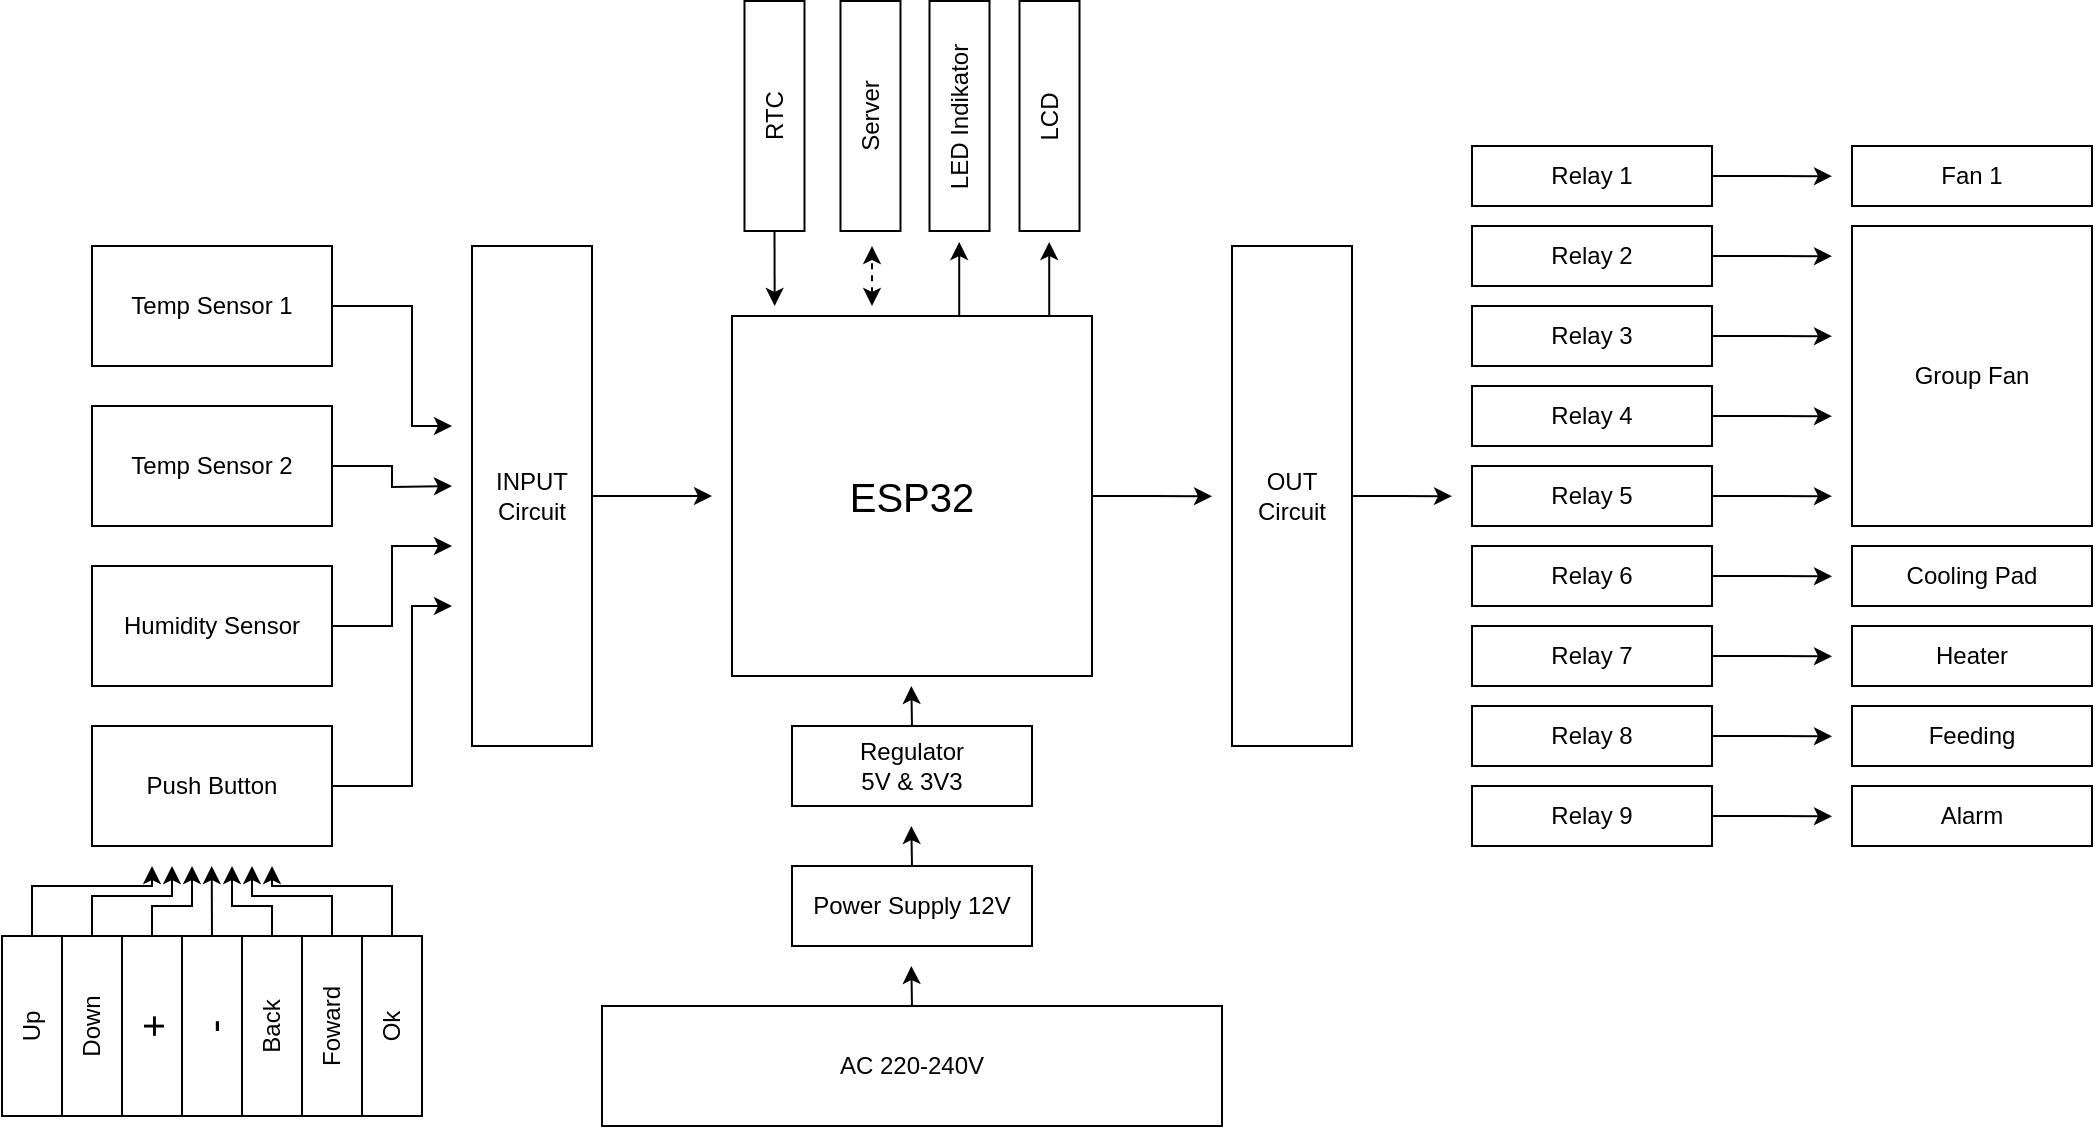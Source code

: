 <mxfile version="14.1.1" type="github">
  <diagram id="56Go-gq-7w3DxhV44uWK" name="Page-1">
    <mxGraphModel dx="1632" dy="707" grid="1" gridSize="10" guides="1" tooltips="1" connect="1" arrows="1" fold="1" page="1" pageScale="1" pageWidth="850" pageHeight="1100" math="0" shadow="0">
      <root>
        <mxCell id="0" />
        <mxCell id="1" parent="0" />
        <mxCell id="k7p3xYgrQuZx1QTl7_Ga-54" style="edgeStyle=orthogonalEdgeStyle;rounded=0;orthogonalLoop=1;jettySize=auto;html=1;exitX=1;exitY=0.5;exitDx=0;exitDy=0;" edge="1" parent="1" source="k7p3xYgrQuZx1QTl7_Ga-2">
          <mxGeometry relative="1" as="geometry">
            <mxPoint x="590" y="285.167" as="targetPoint" />
          </mxGeometry>
        </mxCell>
        <mxCell id="k7p3xYgrQuZx1QTl7_Ga-2" value="&lt;font style=&quot;font-size: 20px&quot;&gt;ESP32&lt;/font&gt;" style="whiteSpace=wrap;html=1;aspect=fixed;" vertex="1" parent="1">
          <mxGeometry x="350" y="195" width="180" height="180" as="geometry" />
        </mxCell>
        <mxCell id="k7p3xYgrQuZx1QTl7_Ga-68" style="edgeStyle=orthogonalEdgeStyle;rounded=0;orthogonalLoop=1;jettySize=auto;html=1;exitX=1;exitY=0.5;exitDx=0;exitDy=0;" edge="1" parent="1" source="k7p3xYgrQuZx1QTl7_Ga-3">
          <mxGeometry relative="1" as="geometry">
            <mxPoint x="710" y="285.103" as="targetPoint" />
          </mxGeometry>
        </mxCell>
        <mxCell id="k7p3xYgrQuZx1QTl7_Ga-3" value="&lt;div&gt;OUT&lt;/div&gt;Circuit" style="rounded=0;whiteSpace=wrap;html=1;" vertex="1" parent="1">
          <mxGeometry x="600" y="160" width="60" height="250" as="geometry" />
        </mxCell>
        <mxCell id="k7p3xYgrQuZx1QTl7_Ga-53" style="edgeStyle=orthogonalEdgeStyle;rounded=0;orthogonalLoop=1;jettySize=auto;html=1;exitX=1;exitY=0.5;exitDx=0;exitDy=0;" edge="1" parent="1" source="k7p3xYgrQuZx1QTl7_Ga-5">
          <mxGeometry relative="1" as="geometry">
            <mxPoint x="340" y="285" as="targetPoint" />
          </mxGeometry>
        </mxCell>
        <mxCell id="k7p3xYgrQuZx1QTl7_Ga-5" value="&lt;div&gt;INPUT&lt;br&gt;&lt;/div&gt;Circuit" style="rounded=0;whiteSpace=wrap;html=1;" vertex="1" parent="1">
          <mxGeometry x="220" y="160" width="60" height="250" as="geometry" />
        </mxCell>
        <mxCell id="k7p3xYgrQuZx1QTl7_Ga-42" style="edgeStyle=orthogonalEdgeStyle;rounded=0;orthogonalLoop=1;jettySize=auto;html=1;exitX=1;exitY=0.5;exitDx=0;exitDy=0;" edge="1" parent="1" source="k7p3xYgrQuZx1QTl7_Ga-6">
          <mxGeometry relative="1" as="geometry">
            <mxPoint x="210" y="250" as="targetPoint" />
            <Array as="points">
              <mxPoint x="190" y="190" />
              <mxPoint x="190" y="250" />
            </Array>
          </mxGeometry>
        </mxCell>
        <mxCell id="k7p3xYgrQuZx1QTl7_Ga-6" value="Temp Sensor 1" style="rounded=0;whiteSpace=wrap;html=1;" vertex="1" parent="1">
          <mxGeometry x="30" y="160" width="120" height="60" as="geometry" />
        </mxCell>
        <mxCell id="k7p3xYgrQuZx1QTl7_Ga-43" style="edgeStyle=orthogonalEdgeStyle;rounded=0;orthogonalLoop=1;jettySize=auto;html=1;exitX=1;exitY=0.5;exitDx=0;exitDy=0;" edge="1" parent="1" source="k7p3xYgrQuZx1QTl7_Ga-7">
          <mxGeometry relative="1" as="geometry">
            <mxPoint x="210" y="280" as="targetPoint" />
          </mxGeometry>
        </mxCell>
        <mxCell id="k7p3xYgrQuZx1QTl7_Ga-7" value="Temp Sensor 2" style="rounded=0;whiteSpace=wrap;html=1;" vertex="1" parent="1">
          <mxGeometry x="30" y="240" width="120" height="60" as="geometry" />
        </mxCell>
        <mxCell id="k7p3xYgrQuZx1QTl7_Ga-44" style="edgeStyle=orthogonalEdgeStyle;rounded=0;orthogonalLoop=1;jettySize=auto;html=1;exitX=1;exitY=0.5;exitDx=0;exitDy=0;" edge="1" parent="1" source="k7p3xYgrQuZx1QTl7_Ga-8">
          <mxGeometry relative="1" as="geometry">
            <mxPoint x="210" y="310" as="targetPoint" />
            <Array as="points">
              <mxPoint x="180" y="350" />
              <mxPoint x="180" y="310" />
              <mxPoint x="210" y="310" />
            </Array>
          </mxGeometry>
        </mxCell>
        <mxCell id="k7p3xYgrQuZx1QTl7_Ga-8" value="Humidity Sensor" style="rounded=0;whiteSpace=wrap;html=1;" vertex="1" parent="1">
          <mxGeometry x="30" y="320" width="120" height="60" as="geometry" />
        </mxCell>
        <mxCell id="k7p3xYgrQuZx1QTl7_Ga-45" style="edgeStyle=orthogonalEdgeStyle;rounded=0;orthogonalLoop=1;jettySize=auto;html=1;exitX=1;exitY=0.5;exitDx=0;exitDy=0;" edge="1" parent="1" source="k7p3xYgrQuZx1QTl7_Ga-9">
          <mxGeometry relative="1" as="geometry">
            <mxPoint x="210" y="340" as="targetPoint" />
            <Array as="points">
              <mxPoint x="190" y="430" />
              <mxPoint x="190" y="340" />
              <mxPoint x="210" y="340" />
            </Array>
          </mxGeometry>
        </mxCell>
        <mxCell id="k7p3xYgrQuZx1QTl7_Ga-9" value="Push Button" style="rounded=0;whiteSpace=wrap;html=1;" vertex="1" parent="1">
          <mxGeometry x="30" y="400" width="120" height="60" as="geometry" />
        </mxCell>
        <mxCell id="k7p3xYgrQuZx1QTl7_Ga-52" style="edgeStyle=orthogonalEdgeStyle;rounded=0;orthogonalLoop=1;jettySize=auto;html=1;exitX=1;exitY=0.5;exitDx=0;exitDy=0;" edge="1" parent="1" source="k7p3xYgrQuZx1QTl7_Ga-10">
          <mxGeometry relative="1" as="geometry">
            <mxPoint x="60" y="470" as="targetPoint" />
            <Array as="points">
              <mxPoint y="480" />
              <mxPoint x="60" y="480" />
            </Array>
          </mxGeometry>
        </mxCell>
        <mxCell id="k7p3xYgrQuZx1QTl7_Ga-10" value="Up" style="rounded=0;whiteSpace=wrap;html=1;rotation=-90;" vertex="1" parent="1">
          <mxGeometry x="-45" y="535" width="90" height="30" as="geometry" />
        </mxCell>
        <mxCell id="k7p3xYgrQuZx1QTl7_Ga-50" style="edgeStyle=orthogonalEdgeStyle;rounded=0;orthogonalLoop=1;jettySize=auto;html=1;exitX=1;exitY=0.5;exitDx=0;exitDy=0;" edge="1" parent="1" source="k7p3xYgrQuZx1QTl7_Ga-11">
          <mxGeometry relative="1" as="geometry">
            <mxPoint x="70" y="470" as="targetPoint" />
            <Array as="points">
              <mxPoint x="30" y="485" />
              <mxPoint x="70" y="485" />
            </Array>
          </mxGeometry>
        </mxCell>
        <mxCell id="k7p3xYgrQuZx1QTl7_Ga-11" value="Down" style="rounded=0;whiteSpace=wrap;html=1;rotation=-90;" vertex="1" parent="1">
          <mxGeometry x="-15" y="535" width="90" height="30" as="geometry" />
        </mxCell>
        <mxCell id="k7p3xYgrQuZx1QTl7_Ga-47" style="edgeStyle=orthogonalEdgeStyle;rounded=0;orthogonalLoop=1;jettySize=auto;html=1;exitX=1;exitY=0.5;exitDx=0;exitDy=0;" edge="1" parent="1" source="k7p3xYgrQuZx1QTl7_Ga-12">
          <mxGeometry relative="1" as="geometry">
            <mxPoint x="80" y="470" as="targetPoint" />
            <Array as="points">
              <mxPoint x="60" y="490" />
              <mxPoint x="80" y="490" />
            </Array>
          </mxGeometry>
        </mxCell>
        <mxCell id="k7p3xYgrQuZx1QTl7_Ga-12" value="&lt;font style=&quot;font-size: 20px&quot;&gt;+&lt;/font&gt;" style="rounded=0;whiteSpace=wrap;html=1;rotation=-90;" vertex="1" parent="1">
          <mxGeometry x="15" y="535" width="90" height="30" as="geometry" />
        </mxCell>
        <mxCell id="k7p3xYgrQuZx1QTl7_Ga-46" style="edgeStyle=orthogonalEdgeStyle;rounded=0;orthogonalLoop=1;jettySize=auto;html=1;exitX=1;exitY=0.5;exitDx=0;exitDy=0;" edge="1" parent="1" source="k7p3xYgrQuZx1QTl7_Ga-14">
          <mxGeometry relative="1" as="geometry">
            <mxPoint x="89.857" y="470" as="targetPoint" />
          </mxGeometry>
        </mxCell>
        <mxCell id="k7p3xYgrQuZx1QTl7_Ga-14" value="&lt;font style=&quot;font-size: 20px&quot;&gt;-&lt;/font&gt;" style="rounded=0;whiteSpace=wrap;html=1;rotation=-90;" vertex="1" parent="1">
          <mxGeometry x="45" y="535" width="90" height="30" as="geometry" />
        </mxCell>
        <mxCell id="k7p3xYgrQuZx1QTl7_Ga-48" style="edgeStyle=orthogonalEdgeStyle;rounded=0;orthogonalLoop=1;jettySize=auto;html=1;exitX=1;exitY=0.5;exitDx=0;exitDy=0;" edge="1" parent="1" source="k7p3xYgrQuZx1QTl7_Ga-15">
          <mxGeometry relative="1" as="geometry">
            <mxPoint x="100" y="470" as="targetPoint" />
            <Array as="points">
              <mxPoint x="120" y="490" />
              <mxPoint x="100" y="490" />
            </Array>
          </mxGeometry>
        </mxCell>
        <mxCell id="k7p3xYgrQuZx1QTl7_Ga-15" value="Back" style="rounded=0;whiteSpace=wrap;html=1;rotation=-90;" vertex="1" parent="1">
          <mxGeometry x="75" y="535" width="90" height="30" as="geometry" />
        </mxCell>
        <mxCell id="k7p3xYgrQuZx1QTl7_Ga-49" style="edgeStyle=orthogonalEdgeStyle;rounded=0;orthogonalLoop=1;jettySize=auto;html=1;exitX=1;exitY=0.5;exitDx=0;exitDy=0;" edge="1" parent="1" source="k7p3xYgrQuZx1QTl7_Ga-16">
          <mxGeometry relative="1" as="geometry">
            <mxPoint x="110" y="470" as="targetPoint" />
            <Array as="points">
              <mxPoint x="150" y="485" />
              <mxPoint x="110" y="485" />
            </Array>
          </mxGeometry>
        </mxCell>
        <mxCell id="k7p3xYgrQuZx1QTl7_Ga-16" value="Foward" style="rounded=0;whiteSpace=wrap;html=1;rotation=-90;" vertex="1" parent="1">
          <mxGeometry x="105" y="535" width="90" height="30" as="geometry" />
        </mxCell>
        <mxCell id="k7p3xYgrQuZx1QTl7_Ga-57" style="edgeStyle=orthogonalEdgeStyle;rounded=0;orthogonalLoop=1;jettySize=auto;html=1;exitX=0.5;exitY=0;exitDx=0;exitDy=0;" edge="1" parent="1" source="k7p3xYgrQuZx1QTl7_Ga-17">
          <mxGeometry relative="1" as="geometry">
            <mxPoint x="439.667" y="520" as="targetPoint" />
          </mxGeometry>
        </mxCell>
        <mxCell id="k7p3xYgrQuZx1QTl7_Ga-17" value="AC 220-240V" style="rounded=0;whiteSpace=wrap;html=1;" vertex="1" parent="1">
          <mxGeometry x="285" y="540" width="310" height="60" as="geometry" />
        </mxCell>
        <mxCell id="k7p3xYgrQuZx1QTl7_Ga-55" style="edgeStyle=orthogonalEdgeStyle;rounded=0;orthogonalLoop=1;jettySize=auto;html=1;exitX=0.5;exitY=0;exitDx=0;exitDy=0;" edge="1" parent="1" source="k7p3xYgrQuZx1QTl7_Ga-18">
          <mxGeometry relative="1" as="geometry">
            <mxPoint x="439.667" y="380" as="targetPoint" />
          </mxGeometry>
        </mxCell>
        <mxCell id="k7p3xYgrQuZx1QTl7_Ga-18" value="&lt;div&gt;Regulator&lt;/div&gt;&lt;div&gt;5V &amp;amp; 3V3&lt;br&gt;&lt;/div&gt;" style="rounded=0;whiteSpace=wrap;html=1;" vertex="1" parent="1">
          <mxGeometry x="380" y="400" width="120" height="40" as="geometry" />
        </mxCell>
        <mxCell id="k7p3xYgrQuZx1QTl7_Ga-56" style="edgeStyle=orthogonalEdgeStyle;rounded=0;orthogonalLoop=1;jettySize=auto;html=1;exitX=0.5;exitY=0;exitDx=0;exitDy=0;" edge="1" parent="1" source="k7p3xYgrQuZx1QTl7_Ga-19">
          <mxGeometry relative="1" as="geometry">
            <mxPoint x="439.667" y="450" as="targetPoint" />
          </mxGeometry>
        </mxCell>
        <mxCell id="k7p3xYgrQuZx1QTl7_Ga-19" value="Power Supply 12V" style="rounded=0;whiteSpace=wrap;html=1;" vertex="1" parent="1">
          <mxGeometry x="380" y="470" width="120" height="40" as="geometry" />
        </mxCell>
        <mxCell id="k7p3xYgrQuZx1QTl7_Ga-69" style="edgeStyle=orthogonalEdgeStyle;rounded=0;orthogonalLoop=1;jettySize=auto;html=1;exitX=1;exitY=0.5;exitDx=0;exitDy=0;" edge="1" parent="1" source="k7p3xYgrQuZx1QTl7_Ga-20">
          <mxGeometry relative="1" as="geometry">
            <mxPoint x="900" y="125.103" as="targetPoint" />
          </mxGeometry>
        </mxCell>
        <mxCell id="k7p3xYgrQuZx1QTl7_Ga-20" value="Relay 1" style="rounded=0;whiteSpace=wrap;html=1;" vertex="1" parent="1">
          <mxGeometry x="720" y="110" width="120" height="30" as="geometry" />
        </mxCell>
        <mxCell id="k7p3xYgrQuZx1QTl7_Ga-70" style="edgeStyle=orthogonalEdgeStyle;rounded=0;orthogonalLoop=1;jettySize=auto;html=1;exitX=1;exitY=0.5;exitDx=0;exitDy=0;" edge="1" parent="1" source="k7p3xYgrQuZx1QTl7_Ga-21">
          <mxGeometry relative="1" as="geometry">
            <mxPoint x="900" y="165.103" as="targetPoint" />
          </mxGeometry>
        </mxCell>
        <mxCell id="k7p3xYgrQuZx1QTl7_Ga-21" value="Relay 2" style="rounded=0;whiteSpace=wrap;html=1;" vertex="1" parent="1">
          <mxGeometry x="720" y="150" width="120" height="30" as="geometry" />
        </mxCell>
        <mxCell id="k7p3xYgrQuZx1QTl7_Ga-71" style="edgeStyle=orthogonalEdgeStyle;rounded=0;orthogonalLoop=1;jettySize=auto;html=1;exitX=1;exitY=0.5;exitDx=0;exitDy=0;" edge="1" parent="1" source="k7p3xYgrQuZx1QTl7_Ga-22">
          <mxGeometry relative="1" as="geometry">
            <mxPoint x="900" y="205.103" as="targetPoint" />
          </mxGeometry>
        </mxCell>
        <mxCell id="k7p3xYgrQuZx1QTl7_Ga-22" value="Relay 3" style="rounded=0;whiteSpace=wrap;html=1;" vertex="1" parent="1">
          <mxGeometry x="720" y="190" width="120" height="30" as="geometry" />
        </mxCell>
        <mxCell id="k7p3xYgrQuZx1QTl7_Ga-72" style="edgeStyle=orthogonalEdgeStyle;rounded=0;orthogonalLoop=1;jettySize=auto;html=1;exitX=1;exitY=0.5;exitDx=0;exitDy=0;" edge="1" parent="1" source="k7p3xYgrQuZx1QTl7_Ga-23">
          <mxGeometry relative="1" as="geometry">
            <mxPoint x="900" y="245.103" as="targetPoint" />
          </mxGeometry>
        </mxCell>
        <mxCell id="k7p3xYgrQuZx1QTl7_Ga-23" value="Relay 4" style="rounded=0;whiteSpace=wrap;html=1;" vertex="1" parent="1">
          <mxGeometry x="720" y="230" width="120" height="30" as="geometry" />
        </mxCell>
        <mxCell id="k7p3xYgrQuZx1QTl7_Ga-73" style="edgeStyle=orthogonalEdgeStyle;rounded=0;orthogonalLoop=1;jettySize=auto;html=1;exitX=1;exitY=0.5;exitDx=0;exitDy=0;" edge="1" parent="1" source="k7p3xYgrQuZx1QTl7_Ga-24">
          <mxGeometry relative="1" as="geometry">
            <mxPoint x="900" y="285.103" as="targetPoint" />
          </mxGeometry>
        </mxCell>
        <mxCell id="k7p3xYgrQuZx1QTl7_Ga-24" value="Relay 5" style="rounded=0;whiteSpace=wrap;html=1;" vertex="1" parent="1">
          <mxGeometry x="720" y="270" width="120" height="30" as="geometry" />
        </mxCell>
        <mxCell id="k7p3xYgrQuZx1QTl7_Ga-74" style="edgeStyle=orthogonalEdgeStyle;rounded=0;orthogonalLoop=1;jettySize=auto;html=1;exitX=1;exitY=0.5;exitDx=0;exitDy=0;" edge="1" parent="1" source="k7p3xYgrQuZx1QTl7_Ga-25">
          <mxGeometry relative="1" as="geometry">
            <mxPoint x="900" y="325.143" as="targetPoint" />
          </mxGeometry>
        </mxCell>
        <mxCell id="k7p3xYgrQuZx1QTl7_Ga-25" value="Relay 6" style="rounded=0;whiteSpace=wrap;html=1;" vertex="1" parent="1">
          <mxGeometry x="720" y="310" width="120" height="30" as="geometry" />
        </mxCell>
        <mxCell id="k7p3xYgrQuZx1QTl7_Ga-75" style="edgeStyle=orthogonalEdgeStyle;rounded=0;orthogonalLoop=1;jettySize=auto;html=1;exitX=1;exitY=0.5;exitDx=0;exitDy=0;" edge="1" parent="1" source="k7p3xYgrQuZx1QTl7_Ga-26">
          <mxGeometry relative="1" as="geometry">
            <mxPoint x="900" y="365.143" as="targetPoint" />
          </mxGeometry>
        </mxCell>
        <mxCell id="k7p3xYgrQuZx1QTl7_Ga-26" value="Relay 7" style="rounded=0;whiteSpace=wrap;html=1;" vertex="1" parent="1">
          <mxGeometry x="720" y="350" width="120" height="30" as="geometry" />
        </mxCell>
        <mxCell id="k7p3xYgrQuZx1QTl7_Ga-76" style="edgeStyle=orthogonalEdgeStyle;rounded=0;orthogonalLoop=1;jettySize=auto;html=1;exitX=1;exitY=0.5;exitDx=0;exitDy=0;" edge="1" parent="1" source="k7p3xYgrQuZx1QTl7_Ga-27">
          <mxGeometry relative="1" as="geometry">
            <mxPoint x="900" y="405.143" as="targetPoint" />
          </mxGeometry>
        </mxCell>
        <mxCell id="k7p3xYgrQuZx1QTl7_Ga-27" value="Relay 8" style="rounded=0;whiteSpace=wrap;html=1;" vertex="1" parent="1">
          <mxGeometry x="720" y="390" width="120" height="30" as="geometry" />
        </mxCell>
        <mxCell id="k7p3xYgrQuZx1QTl7_Ga-77" style="edgeStyle=orthogonalEdgeStyle;rounded=0;orthogonalLoop=1;jettySize=auto;html=1;exitX=1;exitY=0.5;exitDx=0;exitDy=0;" edge="1" parent="1" source="k7p3xYgrQuZx1QTl7_Ga-28">
          <mxGeometry relative="1" as="geometry">
            <mxPoint x="900" y="445.143" as="targetPoint" />
          </mxGeometry>
        </mxCell>
        <mxCell id="k7p3xYgrQuZx1QTl7_Ga-28" value="Relay 9" style="rounded=0;whiteSpace=wrap;html=1;" vertex="1" parent="1">
          <mxGeometry x="720" y="430" width="120" height="30" as="geometry" />
        </mxCell>
        <mxCell id="k7p3xYgrQuZx1QTl7_Ga-30" value="&lt;div&gt;Group Fan&lt;/div&gt;" style="rounded=0;whiteSpace=wrap;html=1;" vertex="1" parent="1">
          <mxGeometry x="910" y="150" width="120" height="150" as="geometry" />
        </mxCell>
        <mxCell id="k7p3xYgrQuZx1QTl7_Ga-31" value="Cooling Pad" style="rounded=0;whiteSpace=wrap;html=1;" vertex="1" parent="1">
          <mxGeometry x="910" y="310" width="120" height="30" as="geometry" />
        </mxCell>
        <mxCell id="k7p3xYgrQuZx1QTl7_Ga-32" value="Heater" style="rounded=0;whiteSpace=wrap;html=1;" vertex="1" parent="1">
          <mxGeometry x="910" y="350" width="120" height="30" as="geometry" />
        </mxCell>
        <mxCell id="k7p3xYgrQuZx1QTl7_Ga-33" value="Feeding" style="rounded=0;whiteSpace=wrap;html=1;" vertex="1" parent="1">
          <mxGeometry x="910" y="390" width="120" height="30" as="geometry" />
        </mxCell>
        <mxCell id="k7p3xYgrQuZx1QTl7_Ga-34" value="Alarm" style="rounded=0;whiteSpace=wrap;html=1;" vertex="1" parent="1">
          <mxGeometry x="910" y="430" width="120" height="30" as="geometry" />
        </mxCell>
        <mxCell id="k7p3xYgrQuZx1QTl7_Ga-51" style="edgeStyle=orthogonalEdgeStyle;rounded=0;orthogonalLoop=1;jettySize=auto;html=1;exitX=1;exitY=0.5;exitDx=0;exitDy=0;" edge="1" parent="1" source="k7p3xYgrQuZx1QTl7_Ga-35">
          <mxGeometry relative="1" as="geometry">
            <mxPoint x="120" y="470" as="targetPoint" />
            <Array as="points">
              <mxPoint x="180" y="480" />
              <mxPoint x="120" y="480" />
            </Array>
          </mxGeometry>
        </mxCell>
        <mxCell id="k7p3xYgrQuZx1QTl7_Ga-35" value="Ok" style="rounded=0;whiteSpace=wrap;html=1;rotation=-90;" vertex="1" parent="1">
          <mxGeometry x="135" y="535" width="90" height="30" as="geometry" />
        </mxCell>
        <mxCell id="k7p3xYgrQuZx1QTl7_Ga-37" value="LCD" style="rounded=0;whiteSpace=wrap;html=1;rotation=-90;" vertex="1" parent="1">
          <mxGeometry x="451.25" y="80" width="115" height="30" as="geometry" />
        </mxCell>
        <mxCell id="k7p3xYgrQuZx1QTl7_Ga-38" value="LED Indikator" style="rounded=0;whiteSpace=wrap;html=1;rotation=-90;" vertex="1" parent="1">
          <mxGeometry x="406.25" y="80" width="115" height="30" as="geometry" />
        </mxCell>
        <mxCell id="k7p3xYgrQuZx1QTl7_Ga-39" value="Server" style="rounded=0;whiteSpace=wrap;html=1;rotation=-90;" vertex="1" parent="1">
          <mxGeometry x="361.75" y="80" width="115" height="30" as="geometry" />
        </mxCell>
        <mxCell id="k7p3xYgrQuZx1QTl7_Ga-67" style="edgeStyle=orthogonalEdgeStyle;rounded=0;orthogonalLoop=1;jettySize=auto;html=1;exitX=0;exitY=0.5;exitDx=0;exitDy=0;" edge="1" parent="1" source="k7p3xYgrQuZx1QTl7_Ga-40">
          <mxGeometry relative="1" as="geometry">
            <mxPoint x="371.333" y="190" as="targetPoint" />
          </mxGeometry>
        </mxCell>
        <mxCell id="k7p3xYgrQuZx1QTl7_Ga-40" value="RTC" style="rounded=0;whiteSpace=wrap;html=1;rotation=-90;" vertex="1" parent="1">
          <mxGeometry x="313.75" y="80" width="115" height="30" as="geometry" />
        </mxCell>
        <mxCell id="k7p3xYgrQuZx1QTl7_Ga-63" value="" style="endArrow=classic;startArrow=classic;html=1;dashed=1;" edge="1" parent="1">
          <mxGeometry width="50" height="50" relative="1" as="geometry">
            <mxPoint x="420" y="190" as="sourcePoint" />
            <mxPoint x="420" y="160" as="targetPoint" />
          </mxGeometry>
        </mxCell>
        <mxCell id="k7p3xYgrQuZx1QTl7_Ga-64" value="" style="endArrow=classic;html=1;" edge="1" parent="1">
          <mxGeometry width="50" height="50" relative="1" as="geometry">
            <mxPoint x="463.61" y="195" as="sourcePoint" />
            <mxPoint x="463.61" y="158" as="targetPoint" />
          </mxGeometry>
        </mxCell>
        <mxCell id="k7p3xYgrQuZx1QTl7_Ga-66" value="" style="endArrow=classic;html=1;" edge="1" parent="1">
          <mxGeometry width="50" height="50" relative="1" as="geometry">
            <mxPoint x="508.61" y="195" as="sourcePoint" />
            <mxPoint x="508.61" y="158" as="targetPoint" />
          </mxGeometry>
        </mxCell>
        <mxCell id="k7p3xYgrQuZx1QTl7_Ga-79" value="Fan 1" style="rounded=0;whiteSpace=wrap;html=1;" vertex="1" parent="1">
          <mxGeometry x="910" y="110" width="120" height="30" as="geometry" />
        </mxCell>
      </root>
    </mxGraphModel>
  </diagram>
</mxfile>
